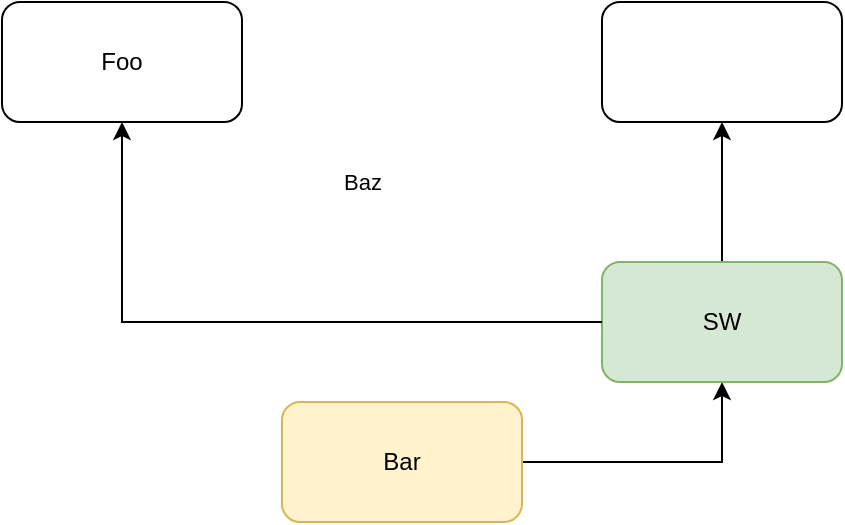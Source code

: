 <mxfile version="24.2.3" type="github">
  <diagram name="Page-1" id="52a04d89-c75d-2922-d76d-85b35f80e030">
    <mxGraphModel dx="1436" dy="722" grid="1" gridSize="10" guides="1" tooltips="1" connect="1" arrows="1" fold="1" page="1" pageScale="1" pageWidth="1100" pageHeight="850" background="none" math="0" shadow="0">
      <root>
        <mxCell id="0" />
        <mxCell id="1" parent="0" />
        <mxCell id="GLv8Abzz86HeR-K9PCVT-4" style="edgeStyle=orthogonalEdgeStyle;rounded=0;orthogonalLoop=1;jettySize=auto;html=1;" parent="1" source="GLv8Abzz86HeR-K9PCVT-2" target="GLv8Abzz86HeR-K9PCVT-3" edge="1">
          <mxGeometry relative="1" as="geometry" />
        </mxCell>
        <mxCell id="GLv8Abzz86HeR-K9PCVT-2" value="Bar" style="rounded=1;whiteSpace=wrap;html=1;fillColor=#fff2cc;strokeColor=#d6b656;" parent="1" vertex="1">
          <mxGeometry x="400" y="310" width="120" height="60" as="geometry" />
        </mxCell>
        <mxCell id="GLv8Abzz86HeR-K9PCVT-6" style="edgeStyle=orthogonalEdgeStyle;rounded=0;orthogonalLoop=1;jettySize=auto;html=1;" parent="1" source="GLv8Abzz86HeR-K9PCVT-3" target="GLv8Abzz86HeR-K9PCVT-5" edge="1">
          <mxGeometry relative="1" as="geometry" />
        </mxCell>
        <mxCell id="GLv8Abzz86HeR-K9PCVT-3" value="SW" style="rounded=1;whiteSpace=wrap;html=1;fillColor=#d5e8d4;strokeColor=#82b366;" parent="1" vertex="1">
          <mxGeometry x="560" y="240" width="120" height="60" as="geometry" />
        </mxCell>
        <mxCell id="GLv8Abzz86HeR-K9PCVT-5" value="" style="rounded=1;whiteSpace=wrap;html=1;" parent="1" vertex="1">
          <mxGeometry x="560" y="110" width="120" height="60" as="geometry" />
        </mxCell>
        <mxCell id="GLv8Abzz86HeR-K9PCVT-7" value="Foo" style="rounded=1;whiteSpace=wrap;html=1;" parent="1" vertex="1">
          <mxGeometry x="260" y="110" width="120" height="60" as="geometry" />
        </mxCell>
        <mxCell id="GLv8Abzz86HeR-K9PCVT-8" style="edgeStyle=orthogonalEdgeStyle;rounded=0;orthogonalLoop=1;jettySize=auto;html=1;" parent="1" source="GLv8Abzz86HeR-K9PCVT-3" target="GLv8Abzz86HeR-K9PCVT-7" edge="1">
          <mxGeometry relative="1" as="geometry">
            <mxPoint x="490" y="190" as="targetPoint" />
          </mxGeometry>
        </mxCell>
        <mxCell id="GLv8Abzz86HeR-K9PCVT-9" value="Baz" style="edgeLabel;html=1;align=center;verticalAlign=middle;resizable=0;points=[];" parent="GLv8Abzz86HeR-K9PCVT-8" vertex="1" connectable="0">
          <mxGeometry x="-0.224" y="-3" relative="1" as="geometry">
            <mxPoint x="12" y="-67" as="offset" />
          </mxGeometry>
        </mxCell>
      </root>
    </mxGraphModel>
  </diagram>
</mxfile>
